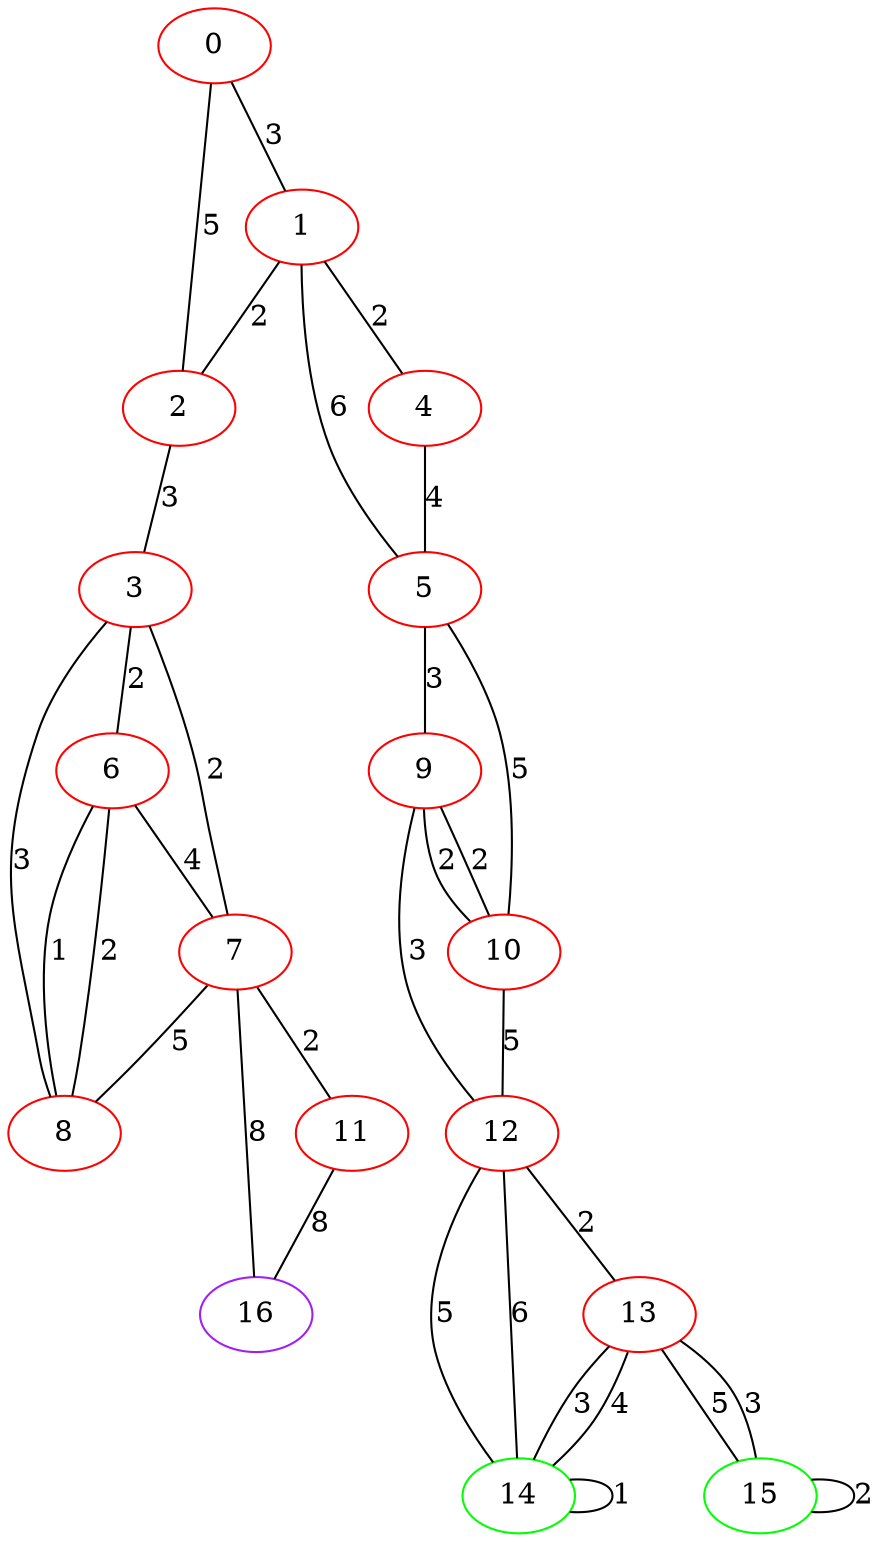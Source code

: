 graph "" {
0 [color=red, weight=1];
1 [color=red, weight=1];
2 [color=red, weight=1];
3 [color=red, weight=1];
4 [color=red, weight=1];
5 [color=red, weight=1];
6 [color=red, weight=1];
7 [color=red, weight=1];
8 [color=red, weight=1];
9 [color=red, weight=1];
10 [color=red, weight=1];
11 [color=red, weight=1];
12 [color=red, weight=1];
13 [color=red, weight=1];
14 [color=green, weight=2];
15 [color=green, weight=2];
16 [color=purple, weight=4];
0 -- 1  [key=0, label=3];
0 -- 2  [key=0, label=5];
1 -- 2  [key=0, label=2];
1 -- 4  [key=0, label=2];
1 -- 5  [key=0, label=6];
2 -- 3  [key=0, label=3];
3 -- 8  [key=0, label=3];
3 -- 6  [key=0, label=2];
3 -- 7  [key=0, label=2];
4 -- 5  [key=0, label=4];
5 -- 9  [key=0, label=3];
5 -- 10  [key=0, label=5];
6 -- 8  [key=0, label=1];
6 -- 8  [key=1, label=2];
6 -- 7  [key=0, label=4];
7 -- 8  [key=0, label=5];
7 -- 11  [key=0, label=2];
7 -- 16  [key=0, label=8];
9 -- 10  [key=0, label=2];
9 -- 10  [key=1, label=2];
9 -- 12  [key=0, label=3];
10 -- 12  [key=0, label=5];
11 -- 16  [key=0, label=8];
12 -- 13  [key=0, label=2];
12 -- 14  [key=0, label=5];
12 -- 14  [key=1, label=6];
13 -- 14  [key=0, label=3];
13 -- 14  [key=1, label=4];
13 -- 15  [key=0, label=5];
13 -- 15  [key=1, label=3];
14 -- 14  [key=0, label=1];
15 -- 15  [key=0, label=2];
}
